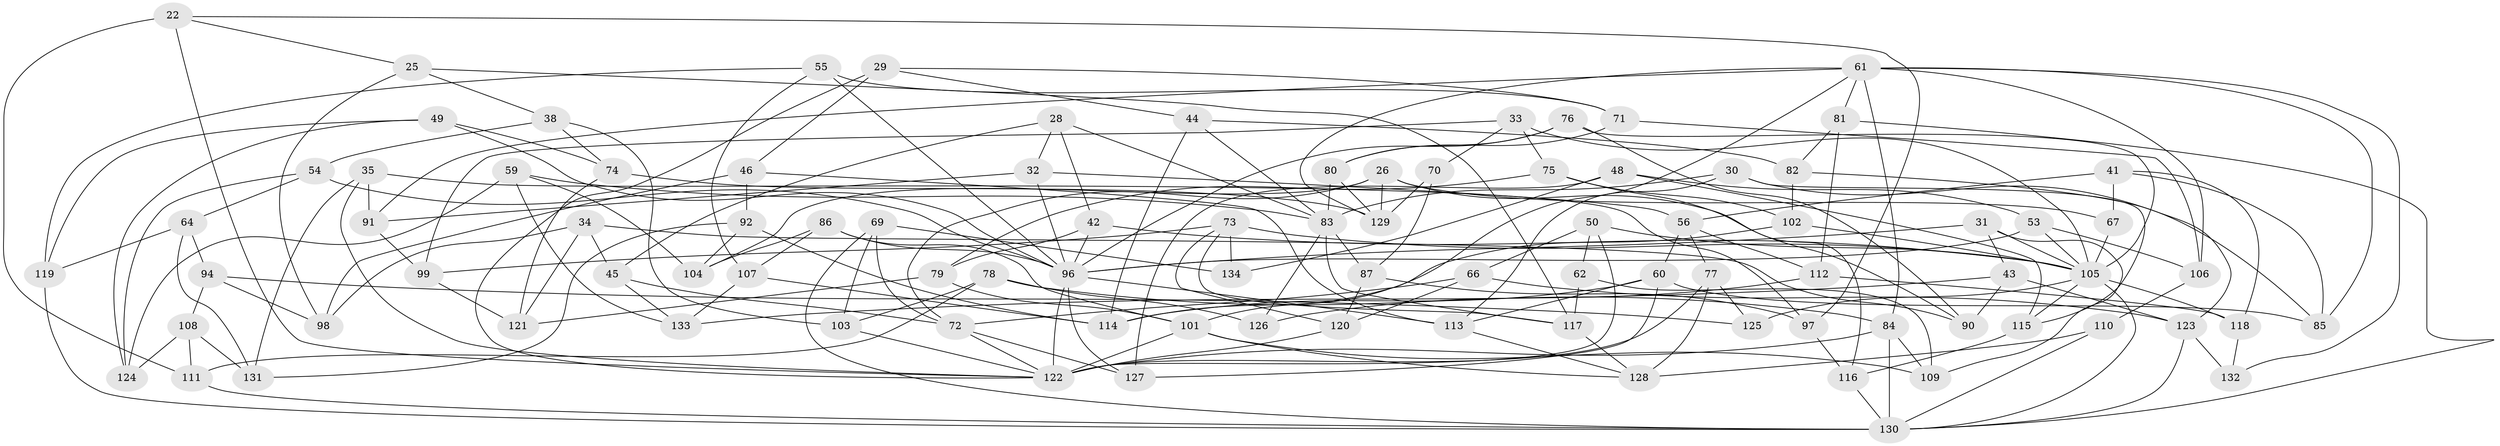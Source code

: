 // original degree distribution, {4: 1.0}
// Generated by graph-tools (version 1.1) at 2025/02/03/04/25 22:02:04]
// undirected, 93 vertices, 208 edges
graph export_dot {
graph [start="1"]
  node [color=gray90,style=filled];
  22;
  25;
  26 [super="+18"];
  28;
  29;
  30;
  31;
  32;
  33;
  34;
  35;
  38;
  41 [super="+10"];
  42;
  43;
  44;
  45;
  46;
  48;
  49;
  50;
  53;
  54;
  55;
  56 [super="+4"];
  59;
  60 [super="+13"];
  61 [super="+24"];
  62;
  64;
  66;
  67;
  69;
  70;
  71;
  72 [super="+5+11"];
  73 [super="+65"];
  74;
  75;
  76;
  77;
  78 [super="+27"];
  79;
  80;
  81;
  82;
  83 [super="+1+63"];
  84 [super="+14+58"];
  85;
  86;
  87;
  90;
  91;
  92;
  94;
  96 [super="+8+52+9+88"];
  97;
  98;
  99;
  101 [super="+40+93"];
  102;
  103;
  104;
  105 [super="+15+51+68"];
  106;
  107;
  108;
  109;
  110;
  111;
  112;
  113 [super="+95"];
  114 [super="+6"];
  115;
  116;
  117 [super="+36"];
  118;
  119;
  120;
  121;
  122 [super="+7+21+57+89"];
  123 [super="+47"];
  124;
  125;
  126;
  127;
  128 [super="+3"];
  129 [super="+39"];
  130 [super="+100"];
  131;
  132;
  133;
  134;
  22 -- 97;
  22 -- 111;
  22 -- 25;
  22 -- 122;
  25 -- 38;
  25 -- 98;
  25 -- 117;
  26 -- 129;
  26 -- 67;
  26 -- 72 [weight=2];
  26 -- 104;
  26 -- 90;
  28 -- 45;
  28 -- 83;
  28 -- 32;
  28 -- 42;
  29 -- 71;
  29 -- 44;
  29 -- 46;
  29 -- 122;
  30 -- 85;
  30 -- 113;
  30 -- 115;
  30 -- 83;
  31 -- 109;
  31 -- 43;
  31 -- 105;
  31 -- 96;
  32 -- 91;
  32 -- 56;
  32 -- 96;
  33 -- 75;
  33 -- 99;
  33 -- 70;
  33 -- 105;
  34 -- 121;
  34 -- 90;
  34 -- 98;
  34 -- 45;
  35 -- 131;
  35 -- 91;
  35 -- 97;
  35 -- 122;
  38 -- 74;
  38 -- 54;
  38 -- 103;
  41 -- 67 [weight=2];
  41 -- 56 [weight=2];
  41 -- 118;
  41 -- 85;
  42 -- 105;
  42 -- 79;
  42 -- 96;
  43 -- 133;
  43 -- 90;
  43 -- 123;
  44 -- 82;
  44 -- 114;
  44 -- 83;
  45 -- 133;
  45 -- 72;
  46 -- 98;
  46 -- 92;
  46 -- 113;
  48 -- 134;
  48 -- 115;
  48 -- 53;
  48 -- 127;
  49 -- 119;
  49 -- 124;
  49 -- 74;
  49 -- 96;
  50 -- 62;
  50 -- 66;
  50 -- 122;
  50 -- 105;
  53 -- 106;
  53 -- 105;
  53 -- 96;
  54 -- 64;
  54 -- 124;
  54 -- 96;
  55 -- 119;
  55 -- 71;
  55 -- 107;
  55 -- 96;
  56 -- 60;
  56 -- 112;
  56 -- 77;
  59 -- 133;
  59 -- 124;
  59 -- 104;
  59 -- 83;
  60 -- 113;
  60 -- 114 [weight=2];
  60 -- 85;
  60 -- 127;
  61 -- 129;
  61 -- 106;
  61 -- 91;
  61 -- 81;
  61 -- 132;
  61 -- 101;
  61 -- 84;
  61 -- 85;
  62 -- 117 [weight=2];
  62 -- 109;
  64 -- 131;
  64 -- 94;
  64 -- 119;
  66 -- 120;
  66 -- 123;
  66 -- 72;
  67 -- 105;
  69 -- 72;
  69 -- 103;
  69 -- 134;
  69 -- 130;
  70 -- 87;
  70 -- 129 [weight=2];
  71 -- 80;
  71 -- 106;
  72 -- 127;
  72 -- 122 [weight=2];
  73 -- 134 [weight=2];
  73 -- 117;
  73 -- 120;
  73 -- 99;
  73 -- 105;
  74 -- 121;
  74 -- 129;
  75 -- 116;
  75 -- 79;
  75 -- 102;
  76 -- 80;
  76 -- 90;
  76 -- 96;
  76 -- 105;
  77 -- 122;
  77 -- 128;
  77 -- 125;
  78 -- 84 [weight=2];
  78 -- 103;
  78 -- 126 [weight=2];
  78 -- 111;
  79 -- 121;
  79 -- 101;
  80 -- 83;
  80 -- 129;
  81 -- 82;
  81 -- 112;
  81 -- 130;
  82 -- 102;
  82 -- 123;
  83 -- 117;
  83 -- 87;
  83 -- 126;
  84 -- 109;
  84 -- 122 [weight=2];
  84 -- 130 [weight=2];
  86 -- 107;
  86 -- 104;
  86 -- 101;
  86 -- 96;
  87 -- 120;
  87 -- 97;
  91 -- 99;
  92 -- 131;
  92 -- 114;
  92 -- 104;
  94 -- 98;
  94 -- 108;
  94 -- 125;
  96 -- 122 [weight=2];
  96 -- 127;
  96 -- 113 [weight=2];
  97 -- 116;
  99 -- 121;
  101 -- 128;
  101 -- 122 [weight=3];
  101 -- 109;
  102 -- 114;
  102 -- 105;
  103 -- 122;
  105 -- 115;
  105 -- 125 [weight=2];
  105 -- 118;
  105 -- 130;
  106 -- 110;
  107 -- 133;
  107 -- 114;
  108 -- 124;
  108 -- 111;
  108 -- 131;
  110 -- 128 [weight=2];
  110 -- 130;
  111 -- 130;
  112 -- 118;
  112 -- 126;
  113 -- 128;
  115 -- 116;
  116 -- 130;
  117 -- 128;
  118 -- 132;
  119 -- 130;
  120 -- 122;
  123 -- 132 [weight=2];
  123 -- 130;
}
